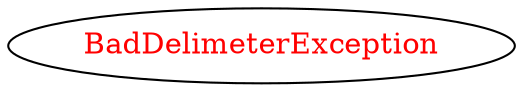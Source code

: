 digraph dependencyGraph {
 concentrate=true;
 ranksep="2.0";
 rankdir="LR"; 
 splines="ortho";
"BadDelimeterException" [fontcolor="red"];
}